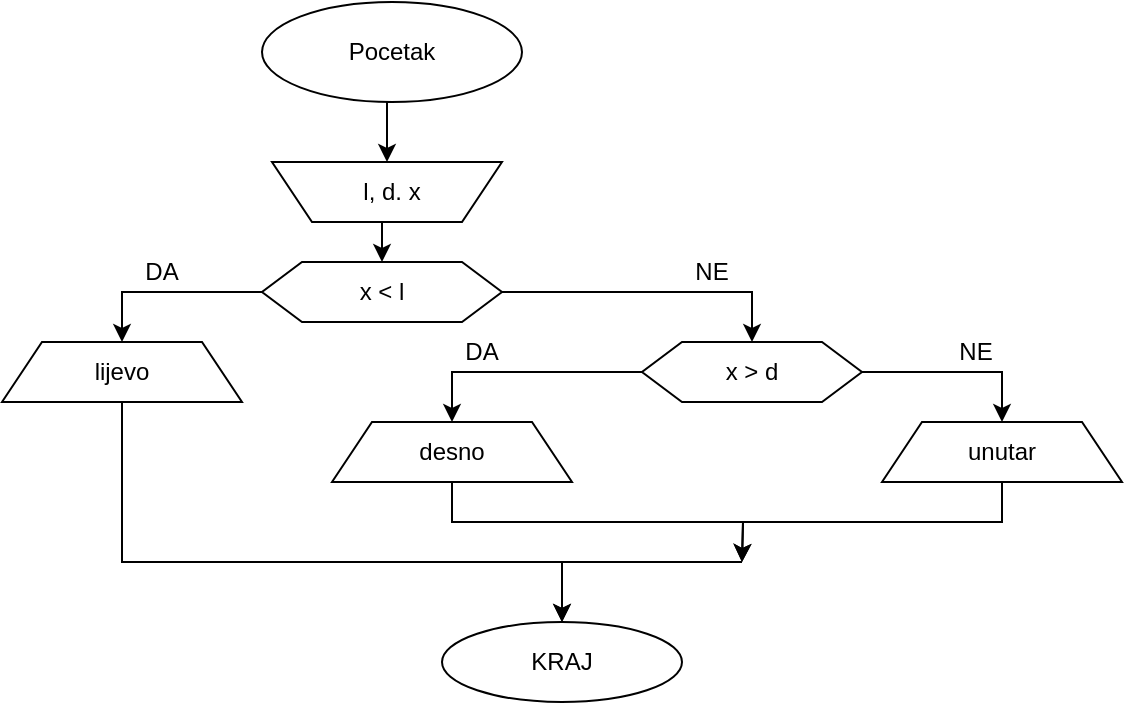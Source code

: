 <mxfile version="24.7.17">
  <diagram name="Page-1" id="3SyeZVvPPm7S9pxuPWgJ">
    <mxGraphModel dx="724" dy="477" grid="1" gridSize="10" guides="1" tooltips="1" connect="1" arrows="1" fold="1" page="1" pageScale="1" pageWidth="850" pageHeight="1100" math="0" shadow="0">
      <root>
        <mxCell id="0" />
        <mxCell id="1" parent="0" />
        <mxCell id="FbX-zLneHMm88paKO20r-3" style="edgeStyle=orthogonalEdgeStyle;rounded=0;orthogonalLoop=1;jettySize=auto;html=1;exitX=0.5;exitY=1;exitDx=0;exitDy=0;entryX=0.5;entryY=1;entryDx=0;entryDy=0;" edge="1" parent="1" source="FbX-zLneHMm88paKO20r-1" target="FbX-zLneHMm88paKO20r-2">
          <mxGeometry relative="1" as="geometry" />
        </mxCell>
        <mxCell id="FbX-zLneHMm88paKO20r-1" value="Pocetak" style="ellipse;whiteSpace=wrap;html=1;" vertex="1" parent="1">
          <mxGeometry x="380" y="20" width="130" height="50" as="geometry" />
        </mxCell>
        <mxCell id="FbX-zLneHMm88paKO20r-2" value="" style="shape=trapezoid;perimeter=trapezoidPerimeter;whiteSpace=wrap;html=1;fixedSize=1;rotation=-180;" vertex="1" parent="1">
          <mxGeometry x="385" y="100" width="115" height="30" as="geometry" />
        </mxCell>
        <mxCell id="FbX-zLneHMm88paKO20r-8" style="edgeStyle=orthogonalEdgeStyle;rounded=0;orthogonalLoop=1;jettySize=auto;html=1;exitX=0.5;exitY=1;exitDx=0;exitDy=0;entryX=0.5;entryY=0;entryDx=0;entryDy=0;" edge="1" parent="1" source="FbX-zLneHMm88paKO20r-4" target="FbX-zLneHMm88paKO20r-5">
          <mxGeometry relative="1" as="geometry" />
        </mxCell>
        <mxCell id="FbX-zLneHMm88paKO20r-4" value="l, d. x" style="text;html=1;align=center;verticalAlign=middle;whiteSpace=wrap;rounded=0;" vertex="1" parent="1">
          <mxGeometry x="415" y="100" width="60" height="30" as="geometry" />
        </mxCell>
        <mxCell id="FbX-zLneHMm88paKO20r-7" style="edgeStyle=orthogonalEdgeStyle;rounded=0;orthogonalLoop=1;jettySize=auto;html=1;exitX=0;exitY=0.5;exitDx=0;exitDy=0;entryX=0.5;entryY=0;entryDx=0;entryDy=0;" edge="1" parent="1" source="FbX-zLneHMm88paKO20r-5" target="FbX-zLneHMm88paKO20r-6">
          <mxGeometry relative="1" as="geometry" />
        </mxCell>
        <mxCell id="FbX-zLneHMm88paKO20r-12" style="edgeStyle=orthogonalEdgeStyle;rounded=0;orthogonalLoop=1;jettySize=auto;html=1;exitX=1;exitY=0.5;exitDx=0;exitDy=0;entryX=0.5;entryY=0;entryDx=0;entryDy=0;" edge="1" parent="1" source="FbX-zLneHMm88paKO20r-5" target="FbX-zLneHMm88paKO20r-9">
          <mxGeometry relative="1" as="geometry" />
        </mxCell>
        <mxCell id="FbX-zLneHMm88paKO20r-5" value="x &amp;lt; l" style="shape=hexagon;perimeter=hexagonPerimeter2;whiteSpace=wrap;html=1;fixedSize=1;" vertex="1" parent="1">
          <mxGeometry x="380" y="150" width="120" height="30" as="geometry" />
        </mxCell>
        <mxCell id="FbX-zLneHMm88paKO20r-17" style="edgeStyle=orthogonalEdgeStyle;rounded=0;orthogonalLoop=1;jettySize=auto;html=1;exitX=0.5;exitY=1;exitDx=0;exitDy=0;" edge="1" parent="1" source="FbX-zLneHMm88paKO20r-6">
          <mxGeometry relative="1" as="geometry">
            <mxPoint x="530" y="330.0" as="targetPoint" />
            <Array as="points">
              <mxPoint x="310" y="300" />
              <mxPoint x="530" y="300" />
            </Array>
          </mxGeometry>
        </mxCell>
        <mxCell id="FbX-zLneHMm88paKO20r-6" value="lijevo" style="shape=trapezoid;perimeter=trapezoidPerimeter;whiteSpace=wrap;html=1;fixedSize=1;" vertex="1" parent="1">
          <mxGeometry x="250" y="190" width="120" height="30" as="geometry" />
        </mxCell>
        <mxCell id="FbX-zLneHMm88paKO20r-13" style="edgeStyle=orthogonalEdgeStyle;rounded=0;orthogonalLoop=1;jettySize=auto;html=1;exitX=0;exitY=0.5;exitDx=0;exitDy=0;entryX=0.5;entryY=0;entryDx=0;entryDy=0;" edge="1" parent="1" source="FbX-zLneHMm88paKO20r-9" target="FbX-zLneHMm88paKO20r-10">
          <mxGeometry relative="1" as="geometry" />
        </mxCell>
        <mxCell id="FbX-zLneHMm88paKO20r-14" style="edgeStyle=orthogonalEdgeStyle;rounded=0;orthogonalLoop=1;jettySize=auto;html=1;exitX=1;exitY=0.5;exitDx=0;exitDy=0;entryX=0.5;entryY=0;entryDx=0;entryDy=0;" edge="1" parent="1" source="FbX-zLneHMm88paKO20r-9" target="FbX-zLneHMm88paKO20r-11">
          <mxGeometry relative="1" as="geometry" />
        </mxCell>
        <mxCell id="FbX-zLneHMm88paKO20r-9" value="x &amp;gt; d" style="shape=hexagon;perimeter=hexagonPerimeter2;whiteSpace=wrap;html=1;fixedSize=1;" vertex="1" parent="1">
          <mxGeometry x="570" y="190" width="110" height="30" as="geometry" />
        </mxCell>
        <mxCell id="FbX-zLneHMm88paKO20r-15" style="edgeStyle=orthogonalEdgeStyle;rounded=0;orthogonalLoop=1;jettySize=auto;html=1;exitX=0.5;exitY=1;exitDx=0;exitDy=0;" edge="1" parent="1" source="FbX-zLneHMm88paKO20r-10">
          <mxGeometry relative="1" as="geometry">
            <mxPoint x="620" y="300.0" as="targetPoint" />
          </mxGeometry>
        </mxCell>
        <mxCell id="FbX-zLneHMm88paKO20r-10" value="desno" style="shape=trapezoid;perimeter=trapezoidPerimeter;whiteSpace=wrap;html=1;fixedSize=1;" vertex="1" parent="1">
          <mxGeometry x="415" y="230" width="120" height="30" as="geometry" />
        </mxCell>
        <mxCell id="FbX-zLneHMm88paKO20r-16" style="edgeStyle=orthogonalEdgeStyle;rounded=0;orthogonalLoop=1;jettySize=auto;html=1;exitX=0.5;exitY=1;exitDx=0;exitDy=0;" edge="1" parent="1" source="FbX-zLneHMm88paKO20r-11">
          <mxGeometry relative="1" as="geometry">
            <mxPoint x="620" y="300.0" as="targetPoint" />
          </mxGeometry>
        </mxCell>
        <mxCell id="FbX-zLneHMm88paKO20r-11" value="unutar" style="shape=trapezoid;perimeter=trapezoidPerimeter;whiteSpace=wrap;html=1;fixedSize=1;" vertex="1" parent="1">
          <mxGeometry x="690" y="230" width="120" height="30" as="geometry" />
        </mxCell>
        <mxCell id="FbX-zLneHMm88paKO20r-18" value="" style="endArrow=classic;html=1;rounded=0;" edge="1" parent="1">
          <mxGeometry width="50" height="50" relative="1" as="geometry">
            <mxPoint x="620" y="300" as="sourcePoint" />
            <mxPoint x="530" y="330" as="targetPoint" />
            <Array as="points">
              <mxPoint x="530" y="300" />
            </Array>
          </mxGeometry>
        </mxCell>
        <mxCell id="FbX-zLneHMm88paKO20r-19" value="KRAJ" style="ellipse;whiteSpace=wrap;html=1;" vertex="1" parent="1">
          <mxGeometry x="470" y="330" width="120" height="40" as="geometry" />
        </mxCell>
        <mxCell id="FbX-zLneHMm88paKO20r-20" style="edgeStyle=orthogonalEdgeStyle;rounded=0;orthogonalLoop=1;jettySize=auto;html=1;exitX=0.5;exitY=1;exitDx=0;exitDy=0;" edge="1" parent="1" source="FbX-zLneHMm88paKO20r-19" target="FbX-zLneHMm88paKO20r-19">
          <mxGeometry relative="1" as="geometry" />
        </mxCell>
        <mxCell id="FbX-zLneHMm88paKO20r-21" value="DA" style="text;html=1;align=center;verticalAlign=middle;whiteSpace=wrap;rounded=0;" vertex="1" parent="1">
          <mxGeometry x="300" y="140" width="60" height="30" as="geometry" />
        </mxCell>
        <mxCell id="FbX-zLneHMm88paKO20r-23" value="NE" style="text;html=1;align=center;verticalAlign=middle;whiteSpace=wrap;rounded=0;" vertex="1" parent="1">
          <mxGeometry x="575" y="140" width="60" height="30" as="geometry" />
        </mxCell>
        <mxCell id="FbX-zLneHMm88paKO20r-24" value="DA" style="text;html=1;align=center;verticalAlign=middle;whiteSpace=wrap;rounded=0;" vertex="1" parent="1">
          <mxGeometry x="460" y="180" width="60" height="30" as="geometry" />
        </mxCell>
        <mxCell id="FbX-zLneHMm88paKO20r-25" value="NE" style="text;html=1;align=center;verticalAlign=middle;whiteSpace=wrap;rounded=0;" vertex="1" parent="1">
          <mxGeometry x="707" y="180" width="60" height="30" as="geometry" />
        </mxCell>
      </root>
    </mxGraphModel>
  </diagram>
</mxfile>
